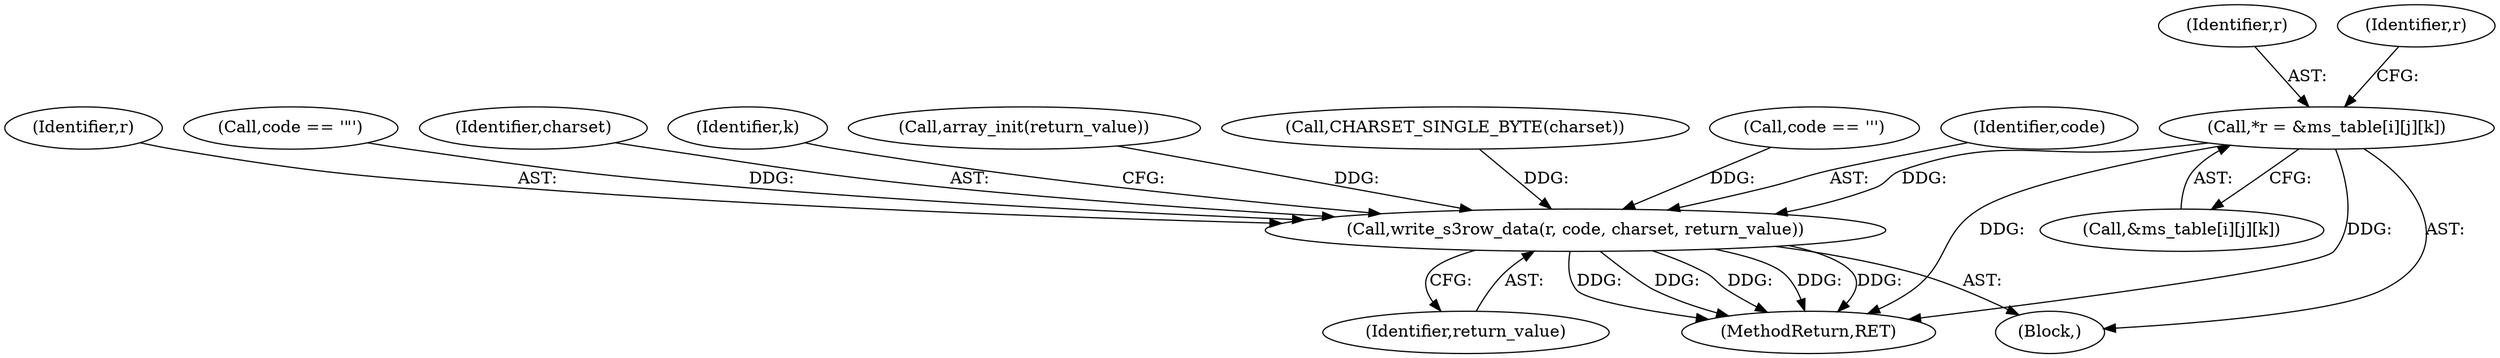 digraph "0_php-src_0da8b8b801f9276359262f1ef8274c7812d3dfda?w=1@array" {
"1000251" [label="(Call,*r = &ms_table[i][j][k])"];
"1000298" [label="(Call,write_s3row_data(r, code, charset, return_value))"];
"1000252" [label="(Identifier,r)"];
"1000282" [label="(Call,code == '\'')"];
"1000300" [label="(Identifier,code)"];
"1000299" [label="(Identifier,r)"];
"1000290" [label="(Call,code == '\"')"];
"1000302" [label="(Identifier,return_value)"];
"1000251" [label="(Call,*r = &ms_table[i][j][k])"];
"1000301" [label="(Identifier,charset)"];
"1000437" [label="(MethodReturn,RET)"];
"1000248" [label="(Identifier,k)"];
"1000298" [label="(Call,write_s3row_data(r, code, charset, return_value))"];
"1000142" [label="(Call,array_init(return_value))"];
"1000253" [label="(Call,&ms_table[i][j][k])"];
"1000181" [label="(Call,CHARSET_SINGLE_BYTE(charset))"];
"1000249" [label="(Block,)"];
"1000267" [label="(Identifier,r)"];
"1000251" -> "1000249"  [label="AST: "];
"1000251" -> "1000253"  [label="CFG: "];
"1000252" -> "1000251"  [label="AST: "];
"1000253" -> "1000251"  [label="AST: "];
"1000267" -> "1000251"  [label="CFG: "];
"1000251" -> "1000437"  [label="DDG: "];
"1000251" -> "1000437"  [label="DDG: "];
"1000251" -> "1000298"  [label="DDG: "];
"1000298" -> "1000249"  [label="AST: "];
"1000298" -> "1000302"  [label="CFG: "];
"1000299" -> "1000298"  [label="AST: "];
"1000300" -> "1000298"  [label="AST: "];
"1000301" -> "1000298"  [label="AST: "];
"1000302" -> "1000298"  [label="AST: "];
"1000248" -> "1000298"  [label="CFG: "];
"1000298" -> "1000437"  [label="DDG: "];
"1000298" -> "1000437"  [label="DDG: "];
"1000298" -> "1000437"  [label="DDG: "];
"1000298" -> "1000437"  [label="DDG: "];
"1000298" -> "1000437"  [label="DDG: "];
"1000290" -> "1000298"  [label="DDG: "];
"1000282" -> "1000298"  [label="DDG: "];
"1000181" -> "1000298"  [label="DDG: "];
"1000142" -> "1000298"  [label="DDG: "];
}
